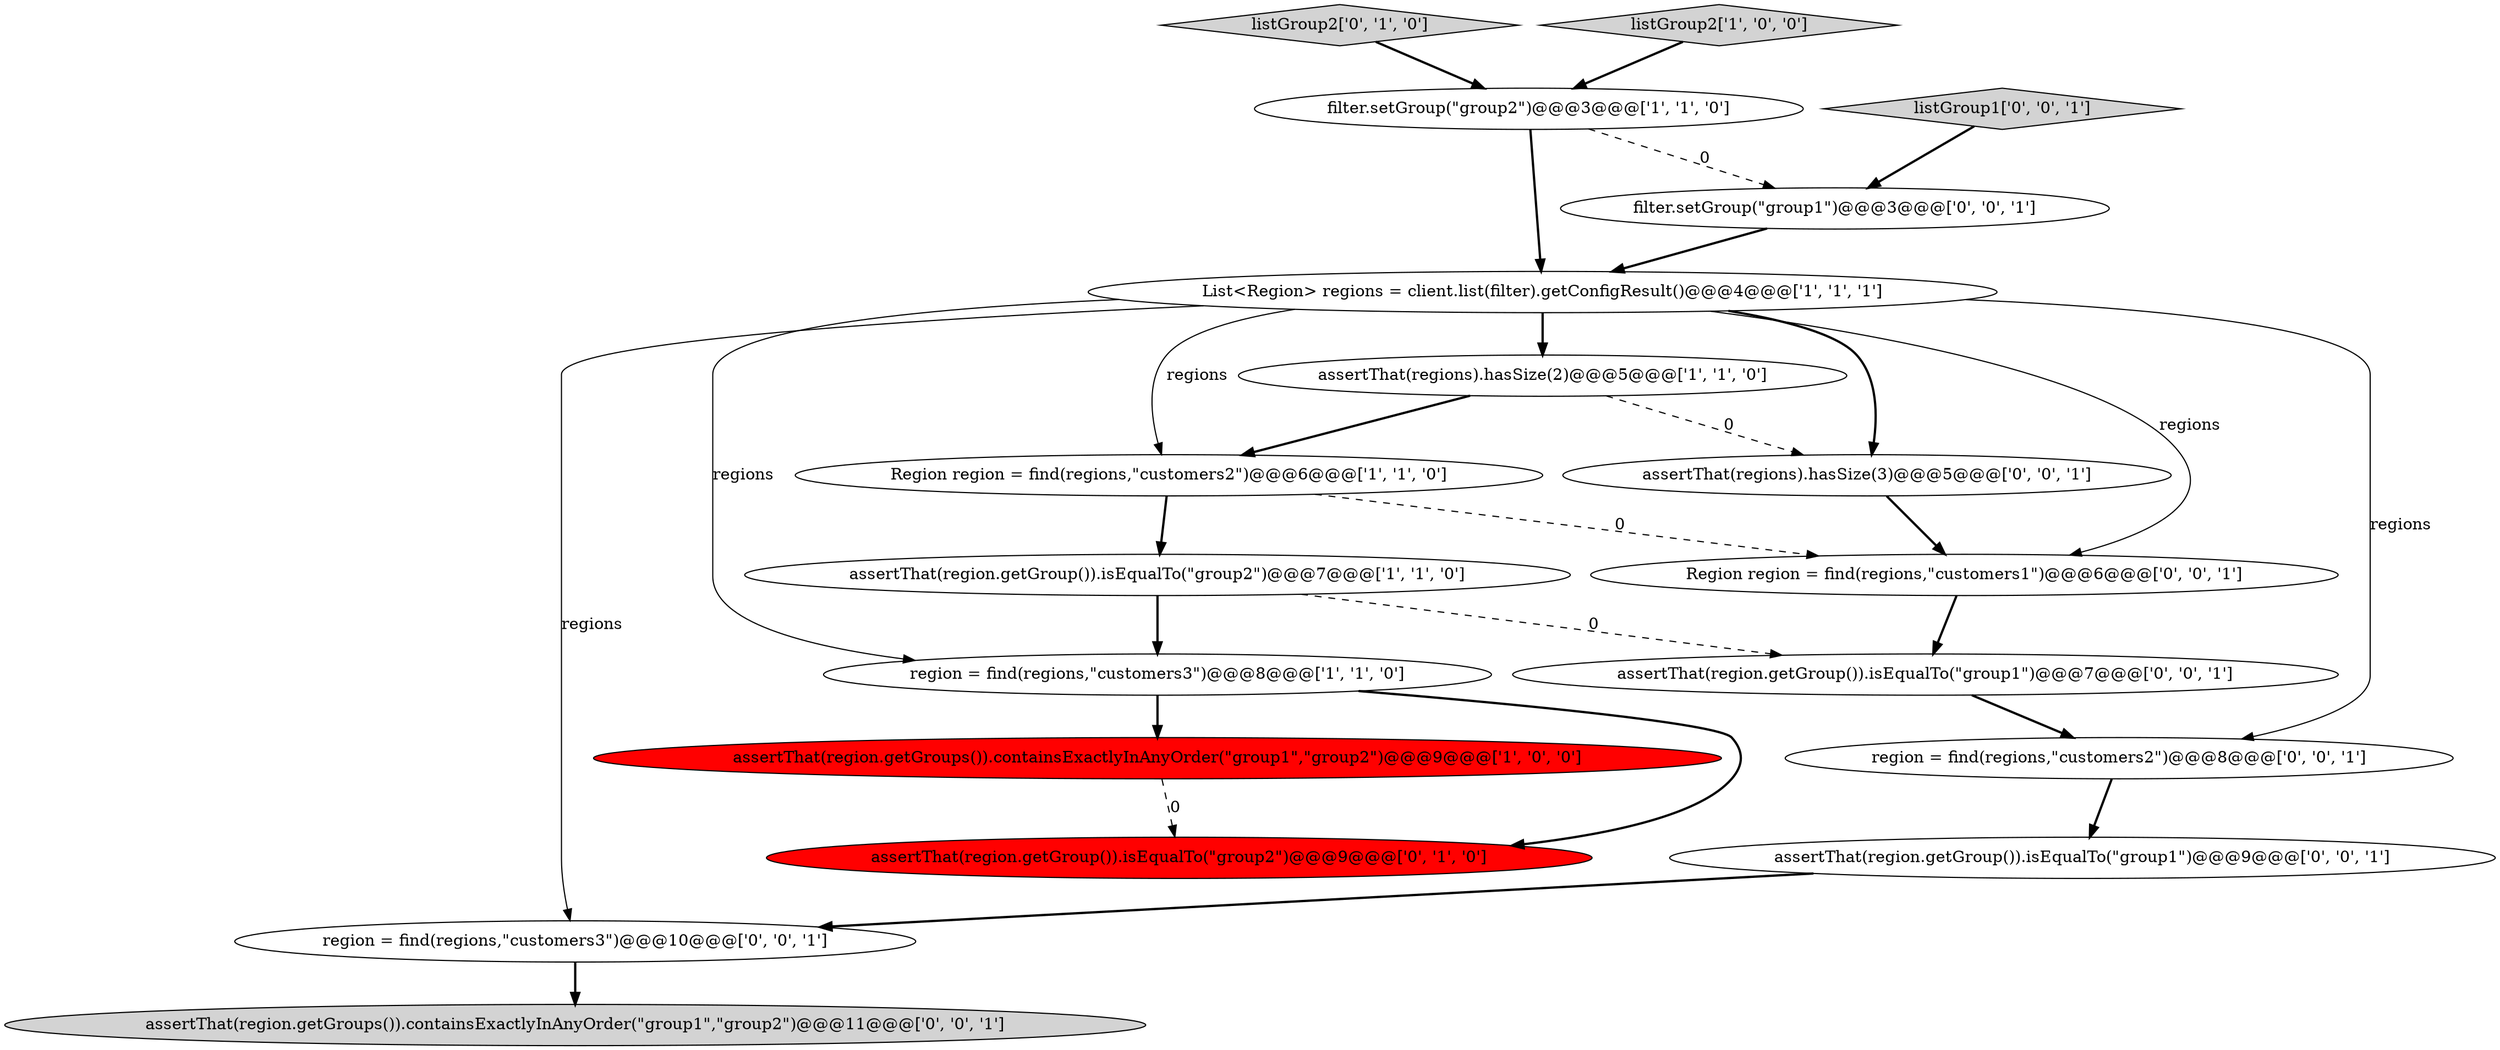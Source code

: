 digraph {
14 [style = filled, label = "assertThat(region.getGroup()).isEqualTo(\"group1\")@@@7@@@['0', '0', '1']", fillcolor = white, shape = ellipse image = "AAA0AAABBB3BBB"];
0 [style = filled, label = "Region region = find(regions,\"customers2\")@@@6@@@['1', '1', '0']", fillcolor = white, shape = ellipse image = "AAA0AAABBB1BBB"];
2 [style = filled, label = "assertThat(region.getGroups()).containsExactlyInAnyOrder(\"group1\",\"group2\")@@@9@@@['1', '0', '0']", fillcolor = red, shape = ellipse image = "AAA1AAABBB1BBB"];
8 [style = filled, label = "assertThat(region.getGroup()).isEqualTo(\"group2\")@@@9@@@['0', '1', '0']", fillcolor = red, shape = ellipse image = "AAA1AAABBB2BBB"];
5 [style = filled, label = "region = find(regions,\"customers3\")@@@8@@@['1', '1', '0']", fillcolor = white, shape = ellipse image = "AAA0AAABBB1BBB"];
15 [style = filled, label = "listGroup1['0', '0', '1']", fillcolor = lightgray, shape = diamond image = "AAA0AAABBB3BBB"];
18 [style = filled, label = "region = find(regions,\"customers3\")@@@10@@@['0', '0', '1']", fillcolor = white, shape = ellipse image = "AAA0AAABBB3BBB"];
13 [style = filled, label = "assertThat(regions).hasSize(3)@@@5@@@['0', '0', '1']", fillcolor = white, shape = ellipse image = "AAA0AAABBB3BBB"];
10 [style = filled, label = "region = find(regions,\"customers2\")@@@8@@@['0', '0', '1']", fillcolor = white, shape = ellipse image = "AAA0AAABBB3BBB"];
16 [style = filled, label = "Region region = find(regions,\"customers1\")@@@6@@@['0', '0', '1']", fillcolor = white, shape = ellipse image = "AAA0AAABBB3BBB"];
7 [style = filled, label = "List<Region> regions = client.list(filter).getConfigResult()@@@4@@@['1', '1', '1']", fillcolor = white, shape = ellipse image = "AAA0AAABBB1BBB"];
9 [style = filled, label = "listGroup2['0', '1', '0']", fillcolor = lightgray, shape = diamond image = "AAA0AAABBB2BBB"];
4 [style = filled, label = "assertThat(region.getGroup()).isEqualTo(\"group2\")@@@7@@@['1', '1', '0']", fillcolor = white, shape = ellipse image = "AAA0AAABBB1BBB"];
11 [style = filled, label = "assertThat(region.getGroup()).isEqualTo(\"group1\")@@@9@@@['0', '0', '1']", fillcolor = white, shape = ellipse image = "AAA0AAABBB3BBB"];
1 [style = filled, label = "assertThat(regions).hasSize(2)@@@5@@@['1', '1', '0']", fillcolor = white, shape = ellipse image = "AAA0AAABBB1BBB"];
17 [style = filled, label = "assertThat(region.getGroups()).containsExactlyInAnyOrder(\"group1\",\"group2\")@@@11@@@['0', '0', '1']", fillcolor = lightgray, shape = ellipse image = "AAA0AAABBB3BBB"];
6 [style = filled, label = "filter.setGroup(\"group2\")@@@3@@@['1', '1', '0']", fillcolor = white, shape = ellipse image = "AAA0AAABBB1BBB"];
12 [style = filled, label = "filter.setGroup(\"group1\")@@@3@@@['0', '0', '1']", fillcolor = white, shape = ellipse image = "AAA0AAABBB3BBB"];
3 [style = filled, label = "listGroup2['1', '0', '0']", fillcolor = lightgray, shape = diamond image = "AAA0AAABBB1BBB"];
7->13 [style = bold, label=""];
5->8 [style = bold, label=""];
7->1 [style = bold, label=""];
7->10 [style = solid, label="regions"];
7->0 [style = solid, label="regions"];
7->16 [style = solid, label="regions"];
0->16 [style = dashed, label="0"];
18->17 [style = bold, label=""];
14->10 [style = bold, label=""];
3->6 [style = bold, label=""];
1->0 [style = bold, label=""];
7->5 [style = solid, label="regions"];
7->18 [style = solid, label="regions"];
2->8 [style = dashed, label="0"];
13->16 [style = bold, label=""];
12->7 [style = bold, label=""];
11->18 [style = bold, label=""];
9->6 [style = bold, label=""];
6->12 [style = dashed, label="0"];
1->13 [style = dashed, label="0"];
5->2 [style = bold, label=""];
0->4 [style = bold, label=""];
16->14 [style = bold, label=""];
4->14 [style = dashed, label="0"];
15->12 [style = bold, label=""];
6->7 [style = bold, label=""];
4->5 [style = bold, label=""];
10->11 [style = bold, label=""];
}
